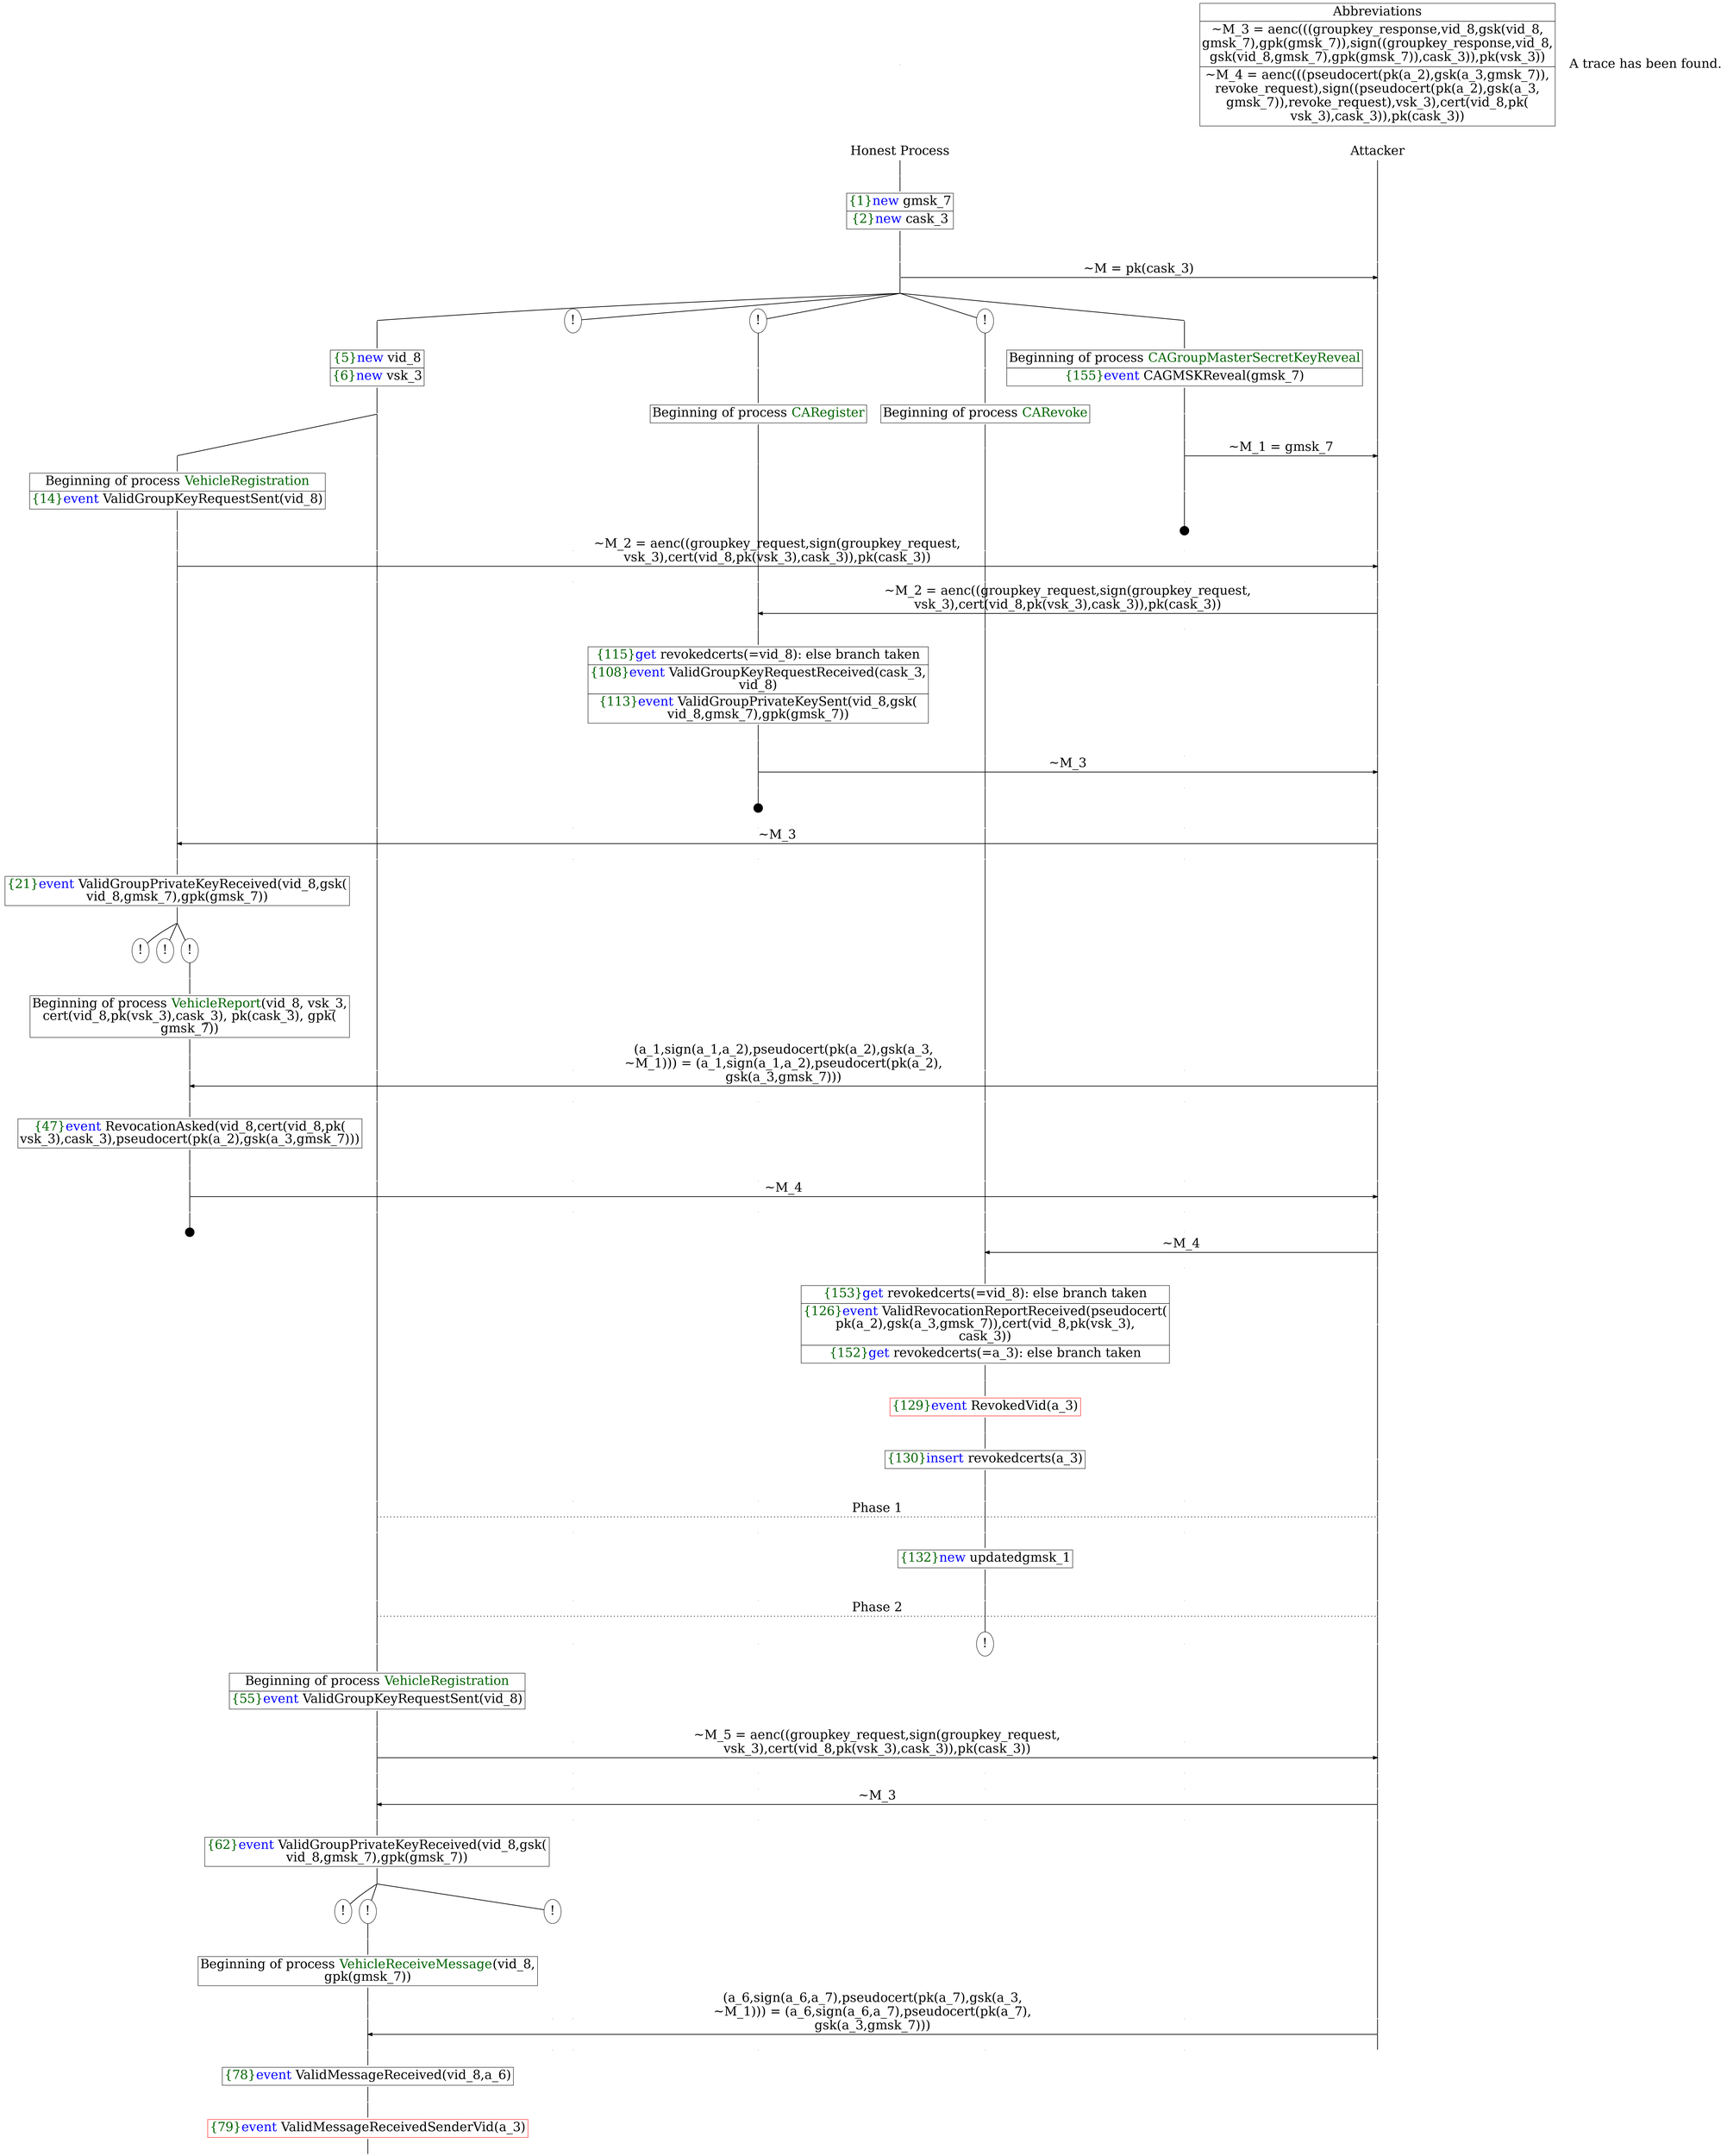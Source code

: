 digraph {
graph [ordering = out]
edge [arrowhead = none, penwidth = 1.6, fontsize = 30]
node [shape = point, width = 0, height = 0, fontsize = 30]
Trace<br/>
[label = <A trace has been found.<br/>
>, shape = plaintext]
P0__0 [label = "Honest Process", shape = plaintext]
P__0 [label = "Attacker", shape = plaintext]
Trace -> P0__0 [label = "", style = invisible, weight = 100]{rank = same; P0__0 P__0}
P0__0 -> P0__1 [label = <>, weight = 100]
P0__1 -> P0__2 [label = <>, weight = 100]
P0__2 [shape = plaintext, label = <<TABLE BORDER="0" CELLBORDER="1" CELLSPACING="0" CELLPADDING="4"> <TR><TD><FONT COLOR="darkgreen">{1}</FONT><FONT COLOR="blue">new </FONT>gmsk_7</TD></TR><TR><TD><FONT COLOR="darkgreen">{2}</FONT><FONT COLOR="blue">new </FONT>cask_3</TD></TR></TABLE>>]
P0__2 -> P0__3 [label = <>, weight = 100]
P0__3 -> P0__4 [label = <>, weight = 100]
P__0 -> P__1 [label = <>, weight = 100]
{rank = same; P__1 P0__4}
P0__4 -> P0__5 [label = <>, weight = 100]
P__1 -> P__2 [label = <>, weight = 100]
{rank = same; P__2 P0__5}
P0__5 -> P__2 [label = <~M = pk(cask_3)>, arrowhead = normal]
P0__5 -> P0__6 [label = <>, weight = 100]
P__2 -> P__3 [label = <>, weight = 100]
{rank = same; P__3 P0__6}
/*RPar */
P0__6 -> P0_4__6 [label = <>]
P0__6 -> P0_3__6 [label = <>]
P0__6 -> P0_2__6 [label = <>]
P0__6 -> P0_1__6 [label = <>]
P0__6 -> P0_0__6 [label = <>]
P0__6 [label = "", fixedsize = false, width = 0, height = 0, shape = none]
{rank = same; P0_0__6 P0_1__6 P0_2__6 P0_3__6 P0_4__6}
P0_0__6 -> P0_0__7 [label = <>, weight = 100]
P0_0__7 [shape = plaintext, label = <<TABLE BORDER="0" CELLBORDER="1" CELLSPACING="0" CELLPADDING="4"> <TR><TD>Beginning of process <FONT COLOR="darkgreen">CAGroupMasterSecretKeyReveal</FONT><br/>
</TD></TR><TR><TD><FONT COLOR="darkgreen">{155}</FONT><FONT COLOR="blue">event</FONT> CAGMSKReveal(gmsk_7)</TD></TR></TABLE>>]
P0_0__7 -> P0_0__8 [label = <>, weight = 100]
P0_0__8 -> P0_0__9 [label = <>, weight = 100]
P__3 -> P__4 [label = <>, weight = 100]
{rank = same; P__4 P0_0__9}
P0_0__9 -> P0_0__10 [label = <>, weight = 100]
P__4 -> P__5 [label = <>, weight = 100]
{rank = same; P__5 P0_0__10}
P0_0__10 -> P__5 [label = <~M_1 = gmsk_7>, arrowhead = normal]
P0_0__10 -> P0_0__11 [label = <>, weight = 100]
P__5 -> P__6 [label = <>, weight = 100]
{rank = same; P__6 P0_0__11}
P0_0__12 [label = "", width = 0.3, height = 0.3]
P0_0__11 -> P0_0__12 [label = <>, weight = 100]
P0_1__6 [label = "!", shape = ellipse]
P0_1_0__6 [label = "", fixedsize = false, width = 0, height = 0, shape = none]
P0_1__6 -> P0_1_0__6 [label = <>, weight = 100]
P0_1_0__6 -> P0_1_0__7 [label = <>, weight = 100]
P0_1_0__7 [shape = plaintext, label = <<TABLE BORDER="0" CELLBORDER="1" CELLSPACING="0" CELLPADDING="4"> <TR><TD>Beginning of process <FONT COLOR="darkgreen">CARevoke</FONT></TD></TR></TABLE>>]
P0_1_0__7 -> P0_1_0__8 [label = <>, weight = 100]
P0_2__6 [label = "!", shape = ellipse]
P0_2_0__6 [label = "", fixedsize = false, width = 0, height = 0, shape = none]
P0_2__6 -> P0_2_0__6 [label = <>, weight = 100]
P0_2_0__6 -> P0_2_0__7 [label = <>, weight = 100]
P0_2_0__7 [shape = plaintext, label = <<TABLE BORDER="0" CELLBORDER="1" CELLSPACING="0" CELLPADDING="4"> <TR><TD>Beginning of process <FONT COLOR="darkgreen">CARegister</FONT></TD></TR></TABLE>>]
P0_2_0__7 -> P0_2_0__8 [label = <>, weight = 100]
P0_3__6 [label = "!", shape = ellipse]
P0_4__6 -> P0_4__7 [label = <>, weight = 100]
P0_4__7 [shape = plaintext, label = <<TABLE BORDER="0" CELLBORDER="1" CELLSPACING="0" CELLPADDING="4"> <TR><TD><FONT COLOR="darkgreen">{5}</FONT><FONT COLOR="blue">new </FONT>vid_8</TD></TR><TR><TD><FONT COLOR="darkgreen">{6}</FONT><FONT COLOR="blue">new </FONT>vsk_3</TD></TR></TABLE>>]
P0_4__7 -> P0_4__8 [label = <>, weight = 100]
/*RPar */
P0_4__8 -> P0_4_1__8 [label = <>]
P0_4__8 -> P0_4_0__8 [label = <>]
P0_4__8 [label = "", fixedsize = false, width = 0, height = 0, shape = none]
{rank = same; P0_4_0__8 P0_4_1__8}
P0_4_1__8 -> P0_4_1__9 [label = <>, weight = 100]
P0_4_1__9 [shape = plaintext, label = <<TABLE BORDER="0" CELLBORDER="1" CELLSPACING="0" CELLPADDING="4"> <TR><TD>Beginning of process <FONT COLOR="darkgreen">VehicleRegistration</FONT></TD></TR><TR><TD><FONT COLOR="darkgreen">{14}</FONT><FONT COLOR="blue">event</FONT> ValidGroupKeyRequestSent(vid_8)</TD></TR></TABLE>>]
P0_4_1__9 -> P0_4_1__10 [label = <>, weight = 100]
P0_4_1__10 -> P0_4_1__11 [label = <>, weight = 100]
P0_4_0__8 -> P0_4_0__9 [label = <>, weight = 100]
P0_3__7 [label = "", style = invisible]
P0_3__6 -> P0_3__7 [label = <>, weight = 100, style = invisible]
P0_2_0__8 -> P0_2_0__9 [label = <>, weight = 100]
P0_1_0__8 -> P0_1_0__9 [label = <>, weight = 100]
P0_0__13 [label = "", style = invisible]
P0_0__12 -> P0_0__13 [label = <>, weight = 100, style = invisible]
P__6 -> P__7 [label = <>, weight = 100]
{rank = same; P__7 P0_0__13 P0_1_0__9 P0_2_0__9 P0_3__7 P0_4_0__9 P0_4_1__11}
P0_4_1__11 -> P0_4_1__12 [label = <>, weight = 100]
P__7 -> P__8 [label = <>, weight = 100]
{rank = same; P__8 P0_4_1__12}
P0_4_1__12 -> P__8 [label = <~M_2 = aenc((groupkey_request,sign(groupkey_request,<br/>
vsk_3),cert(vid_8,pk(vsk_3),cask_3)),pk(cask_3))>, arrowhead = normal]
P0_4_1__12 -> P0_4_1__13 [label = <>, weight = 100]
P0_4_0__9 -> P0_4_0__10 [label = <>, weight = 100]
P0_3__8 [label = "", style = invisible]
P0_3__7 -> P0_3__8 [label = <>, weight = 100, style = invisible]
P0_2_0__9 -> P0_2_0__10 [label = <>, weight = 100]
P0_1_0__9 -> P0_1_0__10 [label = <>, weight = 100]
P0_0__14 [label = "", style = invisible]
P0_0__13 -> P0_0__14 [label = <>, weight = 100, style = invisible]
P__8 -> P__9 [label = <>, weight = 100]
{rank = same; P__9 P0_0__14 P0_1_0__10 P0_2_0__10 P0_3__8 P0_4_0__10 P0_4_1__13}
P0_2_0__10 -> P0_2_0__11 [label = <>, weight = 100]
P0_1_0__10 -> P0_1_0__11 [label = <>, weight = 100]
P0_0__15 [label = "", style = invisible]
P0_0__14 -> P0_0__15 [label = <>, weight = 100, style = invisible]
P__9 -> P__10 [label = <>, weight = 100]
{rank = same; P__10 P0_0__15 P0_1_0__11 P0_2_0__11}
P0_2_0__11 -> P0_2_0__12 [label = <>, weight = 100]
P__10 -> P__11 [label = <>, weight = 100]
{rank = same; P__11 P0_2_0__12}
P0_2_0__12 -> P__11 [label = <~M_2 = aenc((groupkey_request,sign(groupkey_request,<br/>
vsk_3),cert(vid_8,pk(vsk_3),cask_3)),pk(cask_3))>, dir = back, arrowhead = normal]
P0_2_0__12 -> P0_2_0__13 [label = <>, weight = 100]
P0_1_0__11 -> P0_1_0__12 [label = <>, weight = 100]
P0_0__16 [label = "", style = invisible]
P0_0__15 -> P0_0__16 [label = <>, weight = 100, style = invisible]
P__11 -> P__12 [label = <>, weight = 100]
{rank = same; P__12 P0_0__16 P0_1_0__12 P0_2_0__13}
P0_2_0__13 -> P0_2_0__14 [label = <>, weight = 100]
P0_2_0__14 [shape = plaintext, label = <<TABLE BORDER="0" CELLBORDER="1" CELLSPACING="0" CELLPADDING="4"> <TR><TD><FONT COLOR="darkgreen">{115}</FONT><FONT COLOR="blue">get</FONT> revokedcerts(=vid_8): else branch taken<br/>
</TD></TR><TR><TD><FONT COLOR="darkgreen">{108}</FONT><FONT COLOR="blue">event</FONT> ValidGroupKeyRequestReceived(cask_3,<br/>
vid_8)</TD></TR><TR><TD><FONT COLOR="darkgreen">{113}</FONT><FONT COLOR="blue">event</FONT> ValidGroupPrivateKeySent(vid_8,gsk(<br/>
vid_8,gmsk_7),gpk(gmsk_7))</TD></TR></TABLE>>]
P0_2_0__14 -> P0_2_0__15 [label = <>, weight = 100]
P__12 -> P__13 [label = <>, weight = 100]
{rank = same; P__13 P0_2_0__14}
P0_2_0__15 -> P0_2_0__16 [label = <>, weight = 100]
P0_1_0__12 -> P0_1_0__13 [label = <>, weight = 100]
P0_0__17 [label = "", style = invisible]
P0_0__16 -> P0_0__17 [label = <>, weight = 100, style = invisible]
P__13 -> P__14 [label = <>, weight = 100]
{rank = same; P__14 P0_0__17 P0_1_0__13 P0_2_0__16}
P0_2_0__16 -> P0_2_0__17 [label = <>, weight = 100]
P__14 -> P__15 [label = <>, weight = 100]
{rank = same; P__15 P0_2_0__17}
P0_2_0__17 -> P__15 [label = <~M_3>, arrowhead = normal]
P0_2_0__17 -> P0_2_0__18 [label = <>, weight = 100]
P0_1_0__13 -> P0_1_0__14 [label = <>, weight = 100]
P0_0__18 [label = "", style = invisible]
P0_0__17 -> P0_0__18 [label = <>, weight = 100, style = invisible]
P__15 -> P__16 [label = <>, weight = 100]
{rank = same; P__16 P0_0__18 P0_1_0__14 P0_2_0__18}
P0_2_0__19 [label = "", width = 0.3, height = 0.3]
P0_2_0__18 -> P0_2_0__19 [label = <>, weight = 100]
P0_4_1__13 -> P0_4_1__14 [label = <>, weight = 100]
P0_4_0__10 -> P0_4_0__11 [label = <>, weight = 100]
P0_3__9 [label = "", style = invisible]
P0_3__8 -> P0_3__9 [label = <>, weight = 100, style = invisible]
P0_2_0__20 [label = "", style = invisible]
P0_2_0__19 -> P0_2_0__20 [label = <>, weight = 100, style = invisible]
P0_1_0__14 -> P0_1_0__15 [label = <>, weight = 100]
P0_0__19 [label = "", style = invisible]
P0_0__18 -> P0_0__19 [label = <>, weight = 100, style = invisible]
P__16 -> P__17 [label = <>, weight = 100]
{rank = same; P__17 P0_0__19 P0_1_0__15 P0_2_0__20 P0_3__9 P0_4_0__11 P0_4_1__14}
P0_4_1__14 -> P0_4_1__15 [label = <>, weight = 100]
P__17 -> P__18 [label = <>, weight = 100]
{rank = same; P__18 P0_4_1__15}
P0_4_1__15 -> P__18 [label = <~M_3>, dir = back, arrowhead = normal]
P0_4_1__15 -> P0_4_1__16 [label = <>, weight = 100]
P0_4_0__11 -> P0_4_0__12 [label = <>, weight = 100]
P0_3__10 [label = "", style = invisible]
P0_3__9 -> P0_3__10 [label = <>, weight = 100, style = invisible]
P0_2_0__21 [label = "", style = invisible]
P0_2_0__20 -> P0_2_0__21 [label = <>, weight = 100, style = invisible]
P0_1_0__15 -> P0_1_0__16 [label = <>, weight = 100]
P0_0__20 [label = "", style = invisible]
P0_0__19 -> P0_0__20 [label = <>, weight = 100, style = invisible]
P__18 -> P__19 [label = <>, weight = 100]
{rank = same; P__19 P0_0__20 P0_1_0__16 P0_2_0__21 P0_3__10 P0_4_0__12 P0_4_1__16}
P0_4_1__16 -> P0_4_1__17 [label = <>, weight = 100]
P0_4_1__17 [shape = plaintext, label = <<TABLE BORDER="0" CELLBORDER="1" CELLSPACING="0" CELLPADDING="4"> <TR><TD><FONT COLOR="darkgreen">{21}</FONT><FONT COLOR="blue">event</FONT> ValidGroupPrivateKeyReceived(vid_8,gsk(<br/>
vid_8,gmsk_7),gpk(gmsk_7))</TD></TR></TABLE>>]
P0_4_1__17 -> P0_4_1__18 [label = <>, weight = 100]
/*RPar */
P0_4_1__18 -> P0_4_1_2__18 [label = <>]
P0_4_1__18 -> P0_4_1_1__18 [label = <>]
P0_4_1__18 -> P0_4_1_0__18 [label = <>]
P0_4_1__18 [label = "", fixedsize = false, width = 0, height = 0, shape = none]
{rank = same; P0_4_1_0__18 P0_4_1_1__18 P0_4_1_2__18}
P0_4_1_0__18 [label = "!", shape = ellipse]
P0_4_1_0_0__18 [label = "", fixedsize = false, width = 0, height = 0, shape = none]
P0_4_1_0__18 -> P0_4_1_0_0__18 [label = <>, weight = 100]
P0_4_1_0_0__18 -> P0_4_1_0_0__19 [label = <>, weight = 100]
P0_4_1_0_0__19 [shape = plaintext, label = <<TABLE BORDER="0" CELLBORDER="1" CELLSPACING="0" CELLPADDING="4"> <TR><TD>Beginning of process <FONT COLOR="darkgreen">VehicleReport</FONT>(vid_8, vsk_3,<br/>
cert(vid_8,pk(vsk_3),cask_3), pk(cask_3), gpk(<br/>
gmsk_7))</TD></TR></TABLE>>]
P0_4_1_0_0__19 -> P0_4_1_0_0__20 [label = <>, weight = 100]
P0_4_1_1__18 [label = "!", shape = ellipse]
P0_4_1_2__18 [label = "!", shape = ellipse]
P0_4_1_0_0__20 -> P0_4_1_0_0__21 [label = <>, weight = 100]
P0_4_0__12 -> P0_4_0__13 [label = <>, weight = 100]
P0_3__11 [label = "", style = invisible]
P0_3__10 -> P0_3__11 [label = <>, weight = 100, style = invisible]
P0_2_0__22 [label = "", style = invisible]
P0_2_0__21 -> P0_2_0__22 [label = <>, weight = 100, style = invisible]
P0_1_0__16 -> P0_1_0__17 [label = <>, weight = 100]
P0_0__21 [label = "", style = invisible]
P0_0__20 -> P0_0__21 [label = <>, weight = 100, style = invisible]
P__19 -> P__20 [label = <>, weight = 100]
{rank = same; P__20 P0_0__21 P0_1_0__17 P0_2_0__22 P0_3__11 P0_4_0__13 P0_4_1_0_0__21}
P0_4_1_0_0__21 -> P0_4_1_0_0__22 [label = <>, weight = 100]
P__20 -> P__21 [label = <>, weight = 100]
{rank = same; P__21 P0_4_1_0_0__22}
P0_4_1_0_0__22 -> P__21 [label = <(a_1,sign(a_1,a_2),pseudocert(pk(a_2),gsk(a_3,<br/>
~M_1))) = (a_1,sign(a_1,a_2),pseudocert(pk(a_2),<br/>
gsk(a_3,gmsk_7)))>, dir = back, arrowhead = normal]
P0_4_1_0_0__22 -> P0_4_1_0_0__23 [label = <>, weight = 100]
P0_4_0__13 -> P0_4_0__14 [label = <>, weight = 100]
P0_3__12 [label = "", style = invisible]
P0_3__11 -> P0_3__12 [label = <>, weight = 100, style = invisible]
P0_2_0__23 [label = "", style = invisible]
P0_2_0__22 -> P0_2_0__23 [label = <>, weight = 100, style = invisible]
P0_1_0__17 -> P0_1_0__18 [label = <>, weight = 100]
P0_0__22 [label = "", style = invisible]
P0_0__21 -> P0_0__22 [label = <>, weight = 100, style = invisible]
P__21 -> P__22 [label = <>, weight = 100]
{rank = same; P__22 P0_0__22 P0_1_0__18 P0_2_0__23 P0_3__12 P0_4_0__14 P0_4_1_0_0__23}
P0_4_1_0_0__23 -> P0_4_1_0_0__24 [label = <>, weight = 100]
P0_4_1_0_0__24 [shape = plaintext, label = <<TABLE BORDER="0" CELLBORDER="1" CELLSPACING="0" CELLPADDING="4"> <TR><TD><FONT COLOR="darkgreen">{47}</FONT><FONT COLOR="blue">event</FONT> RevocationAsked(vid_8,cert(vid_8,pk(<br/>
vsk_3),cask_3),pseudocert(pk(a_2),gsk(a_3,gmsk_7)))<br/>
</TD></TR></TABLE>>]
P0_4_1_0_0__24 -> P0_4_1_0_0__25 [label = <>, weight = 100]
P0_4_1_0_0__25 -> P0_4_1_0_0__26 [label = <>, weight = 100]
P0_4_0__14 -> P0_4_0__15 [label = <>, weight = 100]
P0_3__13 [label = "", style = invisible]
P0_3__12 -> P0_3__13 [label = <>, weight = 100, style = invisible]
P0_2_0__24 [label = "", style = invisible]
P0_2_0__23 -> P0_2_0__24 [label = <>, weight = 100, style = invisible]
P0_1_0__18 -> P0_1_0__19 [label = <>, weight = 100]
P0_0__23 [label = "", style = invisible]
P0_0__22 -> P0_0__23 [label = <>, weight = 100, style = invisible]
P__22 -> P__23 [label = <>, weight = 100]
{rank = same; P__23 P0_0__23 P0_1_0__19 P0_2_0__24 P0_3__13 P0_4_0__15 P0_4_1_0_0__26}
P0_4_1_0_0__26 -> P0_4_1_0_0__27 [label = <>, weight = 100]
P__23 -> P__24 [label = <>, weight = 100]
{rank = same; P__24 P0_4_1_0_0__27}
P0_4_1_0_0__27 -> P__24 [label = <~M_4>, arrowhead = normal]
P0_4_1_0_0__27 -> P0_4_1_0_0__28 [label = <>, weight = 100]
P0_4_0__15 -> P0_4_0__16 [label = <>, weight = 100]
P0_3__14 [label = "", style = invisible]
P0_3__13 -> P0_3__14 [label = <>, weight = 100, style = invisible]
P0_2_0__25 [label = "", style = invisible]
P0_2_0__24 -> P0_2_0__25 [label = <>, weight = 100, style = invisible]
P0_1_0__19 -> P0_1_0__20 [label = <>, weight = 100]
P0_0__24 [label = "", style = invisible]
P0_0__23 -> P0_0__24 [label = <>, weight = 100, style = invisible]
P__24 -> P__25 [label = <>, weight = 100]
{rank = same; P__25 P0_0__24 P0_1_0__20 P0_2_0__25 P0_3__14 P0_4_0__16 P0_4_1_0_0__28}
P0_4_1_0_0__29 [label = "", width = 0.3, height = 0.3]
P0_4_1_0_0__28 -> P0_4_1_0_0__29 [label = <>, weight = 100]
P0_1_0__20 -> P0_1_0__21 [label = <>, weight = 100]
P0_0__25 [label = "", style = invisible]
P0_0__24 -> P0_0__25 [label = <>, weight = 100, style = invisible]
P__25 -> P__26 [label = <>, weight = 100]
{rank = same; P__26 P0_0__25 P0_1_0__21}
P0_1_0__21 -> P0_1_0__22 [label = <>, weight = 100]
P__26 -> P__27 [label = <>, weight = 100]
{rank = same; P__27 P0_1_0__22}
P0_1_0__22 -> P__27 [label = <~M_4>, dir = back, arrowhead = normal]
P0_1_0__22 -> P0_1_0__23 [label = <>, weight = 100]
P0_0__26 [label = "", style = invisible]
P0_0__25 -> P0_0__26 [label = <>, weight = 100, style = invisible]
P__27 -> P__28 [label = <>, weight = 100]
{rank = same; P__28 P0_0__26 P0_1_0__23}
P0_1_0__23 -> P0_1_0__24 [label = <>, weight = 100]
P0_1_0__24 [shape = plaintext, label = <<TABLE BORDER="0" CELLBORDER="1" CELLSPACING="0" CELLPADDING="4"> <TR><TD><FONT COLOR="darkgreen">{153}</FONT><FONT COLOR="blue">get</FONT> revokedcerts(=vid_8): else branch taken<br/>
</TD></TR><TR><TD><FONT COLOR="darkgreen">{126}</FONT><FONT COLOR="blue">event</FONT> ValidRevocationReportReceived(pseudocert(<br/>
pk(a_2),gsk(a_3,gmsk_7)),cert(vid_8,pk(vsk_3),<br/>
cask_3))</TD></TR><TR><TD><FONT COLOR="darkgreen">{152}</FONT><FONT COLOR="blue">get</FONT> revokedcerts(=a_3): else branch taken<br/>
</TD></TR></TABLE>>]
P0_1_0__24 -> P0_1_0__25 [label = <>, weight = 100]
P__28 -> P__29 [label = <>, weight = 100]
{rank = same; P__29 P0_1_0__24}
P0_1_0__25 -> P0_1_0__26 [label = <>, weight = 100]
P0_1_0__26 [color = red, shape = plaintext, label = <<TABLE BORDER="0" CELLBORDER="1" CELLSPACING="0" CELLPADDING="4"> <TR><TD><FONT COLOR="darkgreen">{129}</FONT><FONT COLOR="blue">event</FONT> RevokedVid(a_3)</TD></TR></TABLE>>]
P0_1_0__26 -> P0_1_0__27 [label = <>, weight = 100]
P0_1_0__27 -> P0_1_0__28 [label = <>, weight = 100]
P0_1_0__28 [shape = plaintext, label = <<TABLE BORDER="0" CELLBORDER="1" CELLSPACING="0" CELLPADDING="4"> <TR><TD><FONT COLOR="darkgreen">{130}</FONT><FONT COLOR="blue">insert </FONT>revokedcerts(a_3)</TD></TR></TABLE>>]
P0_1_0__28 -> P0_1_0__29 [label = <>, weight = 100]
P__29 -> P__30 [label = <>, weight = 100]
{rank = same; P__30 P0_1_0__28}
P0_4_0__16 -> P0_4_0__17 [label = <>, weight = 100]
P0_3__15 [label = "", style = invisible]
P0_3__14 -> P0_3__15 [label = <>, weight = 100, style = invisible]
P0_2_0__26 [label = "", style = invisible]
P0_2_0__25 -> P0_2_0__26 [label = <>, weight = 100, style = invisible]
P0_1_0__29 -> P0_1_0__30 [label = <>, weight = 100]
P0_0__27 [label = "", style = invisible]
P0_0__26 -> P0_0__27 [label = <>, weight = 100, style = invisible]
P__30 -> P__31 [label = <>, weight = 100]
{rank = same; P__31 P0_0__27 P0_1_0__30 P0_2_0__26 P0_3__15 P0_4_0__17}
P0_4_0__17 -> P0_4_0__18 [label = <>, weight = 100]
P__31 -> P__32 [label = <>, weight = 100]
{rank = same; P__32 P0_4_0__18}
P0_4_0__18 -> P__32 [label = <Phase 1>, style = dotted]
P0_4_0__18 -> P0_4_0__19 [label = <>, weight = 100]
P0_3__16 [label = "", style = invisible]
P0_3__15 -> P0_3__16 [label = <>, weight = 100, style = invisible]
P0_2_0__27 [label = "", style = invisible]
P0_2_0__26 -> P0_2_0__27 [label = <>, weight = 100, style = invisible]
P0_1_0__30 -> P0_1_0__31 [label = <>, weight = 100]
P0_0__28 [label = "", style = invisible]
P0_0__27 -> P0_0__28 [label = <>, weight = 100, style = invisible]
P__32 -> P__33 [label = <>, weight = 100]
{rank = same; P__33 P0_0__28 P0_1_0__31 P0_2_0__27 P0_3__16 P0_4_0__19}
P0_1_0__31 -> P0_1_0__32 [label = <>, weight = 100]
P0_1_0__32 [shape = plaintext, label = <<TABLE BORDER="0" CELLBORDER="1" CELLSPACING="0" CELLPADDING="4"> <TR><TD><FONT COLOR="darkgreen">{132}</FONT><FONT COLOR="blue">new </FONT>updatedgmsk_1</TD></TR></TABLE>>]
P0_1_0__32 -> P0_1_0__33 [label = <>, weight = 100]
P0_4_0__19 -> P0_4_0__20 [label = <>, weight = 100]
P0_3__17 [label = "", style = invisible]
P0_3__16 -> P0_3__17 [label = <>, weight = 100, style = invisible]
P0_2_0__28 [label = "", style = invisible]
P0_2_0__27 -> P0_2_0__28 [label = <>, weight = 100, style = invisible]
P0_1_0__33 -> P0_1_0__34 [label = <>, weight = 100]
P0_0__29 [label = "", style = invisible]
P0_0__28 -> P0_0__29 [label = <>, weight = 100, style = invisible]
P__33 -> P__34 [label = <>, weight = 100]
{rank = same; P__34 P0_0__29 P0_1_0__34 P0_2_0__28 P0_3__17 P0_4_0__20}
P0_4_0__20 -> P0_4_0__21 [label = <>, weight = 100]
P__34 -> P__35 [label = <>, weight = 100]
{rank = same; P__35 P0_4_0__21}
P0_4_0__21 -> P__35 [label = <Phase 2>, style = dotted]
P0_4_0__21 -> P0_4_0__22 [label = <>, weight = 100]
P0_3__18 [label = "", style = invisible]
P0_3__17 -> P0_3__18 [label = <>, weight = 100, style = invisible]
P0_2_0__29 [label = "", style = invisible]
P0_2_0__28 -> P0_2_0__29 [label = <>, weight = 100, style = invisible]
P0_1_0__34 -> P0_1_0__35 [label = <>, weight = 100]
P0_0__30 [label = "", style = invisible]
P0_0__29 -> P0_0__30 [label = <>, weight = 100, style = invisible]
P__35 -> P__36 [label = <>, weight = 100]
{rank = same; P__36 P0_0__30 P0_1_0__35 P0_2_0__29 P0_3__18 P0_4_0__22}
P0_1_0__35 [label = "!", shape = ellipse]
P0_4_0__22 -> P0_4_0__23 [label = <>, weight = 100]
P0_4_0__23 [shape = plaintext, label = <<TABLE BORDER="0" CELLBORDER="1" CELLSPACING="0" CELLPADDING="4"> <TR><TD>Beginning of process <FONT COLOR="darkgreen">VehicleRegistration</FONT></TD></TR><TR><TD><FONT COLOR="darkgreen">{55}</FONT><FONT COLOR="blue">event</FONT> ValidGroupKeyRequestSent(vid_8)</TD></TR></TABLE>>]
P0_4_0__23 -> P0_4_0__24 [label = <>, weight = 100]
P0_4_0__24 -> P0_4_0__25 [label = <>, weight = 100]
P0_3__19 [label = "", style = invisible]
P0_3__18 -> P0_3__19 [label = <>, weight = 100, style = invisible]
P0_2_0__30 [label = "", style = invisible]
P0_2_0__29 -> P0_2_0__30 [label = <>, weight = 100, style = invisible]
P0_1_0__36 [label = "", style = invisible]
P0_1_0__35 -> P0_1_0__36 [label = <>, weight = 100, style = invisible]
P0_0__31 [label = "", style = invisible]
P0_0__30 -> P0_0__31 [label = <>, weight = 100, style = invisible]
P__36 -> P__37 [label = <>, weight = 100]
{rank = same; P__37 P0_0__31 P0_1_0__36 P0_2_0__30 P0_3__19 P0_4_0__25}
P0_4_0__25 -> P0_4_0__26 [label = <>, weight = 100]
P__37 -> P__38 [label = <>, weight = 100]
{rank = same; P__38 P0_4_0__26}
P0_4_0__26 -> P__38 [label = <~M_5 = aenc((groupkey_request,sign(groupkey_request,<br/>
vsk_3),cert(vid_8,pk(vsk_3),cask_3)),pk(cask_3))>, arrowhead = normal]
P0_4_0__26 -> P0_4_0__27 [label = <>, weight = 100]
P0_3__20 [label = "", style = invisible]
P0_3__19 -> P0_3__20 [label = <>, weight = 100, style = invisible]
P0_2_0__31 [label = "", style = invisible]
P0_2_0__30 -> P0_2_0__31 [label = <>, weight = 100, style = invisible]
P0_1_0__37 [label = "", style = invisible]
P0_1_0__36 -> P0_1_0__37 [label = <>, weight = 100, style = invisible]
P0_0__32 [label = "", style = invisible]
P0_0__31 -> P0_0__32 [label = <>, weight = 100, style = invisible]
P__38 -> P__39 [label = <>, weight = 100]
{rank = same; P__39 P0_0__32 P0_1_0__37 P0_2_0__31 P0_3__20 P0_4_0__27}
P0_4_0__27 -> P0_4_0__28 [label = <>, weight = 100]
P0_3__21 [label = "", style = invisible]
P0_3__20 -> P0_3__21 [label = <>, weight = 100, style = invisible]
P0_2_0__32 [label = "", style = invisible]
P0_2_0__31 -> P0_2_0__32 [label = <>, weight = 100, style = invisible]
P0_1_0__38 [label = "", style = invisible]
P0_1_0__37 -> P0_1_0__38 [label = <>, weight = 100, style = invisible]
P0_0__33 [label = "", style = invisible]
P0_0__32 -> P0_0__33 [label = <>, weight = 100, style = invisible]
P__39 -> P__40 [label = <>, weight = 100]
{rank = same; P__40 P0_0__33 P0_1_0__38 P0_2_0__32 P0_3__21 P0_4_0__28}
P0_4_0__28 -> P0_4_0__29 [label = <>, weight = 100]
P__40 -> P__41 [label = <>, weight = 100]
{rank = same; P__41 P0_4_0__29}
P0_4_0__29 -> P__41 [label = <~M_3>, dir = back, arrowhead = normal]
P0_4_0__29 -> P0_4_0__30 [label = <>, weight = 100]
P0_3__22 [label = "", style = invisible]
P0_3__21 -> P0_3__22 [label = <>, weight = 100, style = invisible]
P0_2_0__33 [label = "", style = invisible]
P0_2_0__32 -> P0_2_0__33 [label = <>, weight = 100, style = invisible]
P0_1_0__39 [label = "", style = invisible]
P0_1_0__38 -> P0_1_0__39 [label = <>, weight = 100, style = invisible]
P0_0__34 [label = "", style = invisible]
P0_0__33 -> P0_0__34 [label = <>, weight = 100, style = invisible]
P__41 -> P__42 [label = <>, weight = 100]
{rank = same; P__42 P0_0__34 P0_1_0__39 P0_2_0__33 P0_3__22 P0_4_0__30}
P0_4_0__30 -> P0_4_0__31 [label = <>, weight = 100]
P0_4_0__31 [shape = plaintext, label = <<TABLE BORDER="0" CELLBORDER="1" CELLSPACING="0" CELLPADDING="4"> <TR><TD><FONT COLOR="darkgreen">{62}</FONT><FONT COLOR="blue">event</FONT> ValidGroupPrivateKeyReceived(vid_8,gsk(<br/>
vid_8,gmsk_7),gpk(gmsk_7))</TD></TR></TABLE>>]
P0_4_0__31 -> P0_4_0__32 [label = <>, weight = 100]
/*RPar */
P0_4_0__32 -> P0_4_0_2__32 [label = <>]
P0_4_0__32 -> P0_4_0_1__32 [label = <>]
P0_4_0__32 -> P0_4_0_0__32 [label = <>]
P0_4_0__32 [label = "", fixedsize = false, width = 0, height = 0, shape = none]
{rank = same; P0_4_0_0__32 P0_4_0_1__32 P0_4_0_2__32}
P0_4_0_0__32 [label = "!", shape = ellipse]
P0_4_0_1__32 [label = "!", shape = ellipse]
P0_4_0_1_0__32 [label = "", fixedsize = false, width = 0, height = 0, shape = none]
P0_4_0_1__32 -> P0_4_0_1_0__32 [label = <>, weight = 100]
P0_4_0_1_0__32 -> P0_4_0_1_0__33 [label = <>, weight = 100]
P0_4_0_1_0__33 [shape = plaintext, label = <<TABLE BORDER="0" CELLBORDER="1" CELLSPACING="0" CELLPADDING="4"> <TR><TD>Beginning of process <FONT COLOR="darkgreen">VehicleReceiveMessage</FONT>(vid_8,<br/>
gpk(gmsk_7))</TD></TR></TABLE>>]
P0_4_0_1_0__33 -> P0_4_0_1_0__34 [label = <>, weight = 100]
P0_4_0_2__32 [label = "!", shape = ellipse]
P0_4_0_1_0__34 -> P0_4_0_1_0__35 [label = <>, weight = 100]
P0_4_0_0__33 [label = "", style = invisible]
P0_4_0_0__32 -> P0_4_0_0__33 [label = <>, weight = 100, style = invisible]
P0_3__23 [label = "", style = invisible]
P0_3__22 -> P0_3__23 [label = <>, weight = 100, style = invisible]
P0_2_0__34 [label = "", style = invisible]
P0_2_0__33 -> P0_2_0__34 [label = <>, weight = 100, style = invisible]
P0_1_0__40 [label = "", style = invisible]
P0_1_0__39 -> P0_1_0__40 [label = <>, weight = 100, style = invisible]
P0_0__35 [label = "", style = invisible]
P0_0__34 -> P0_0__35 [label = <>, weight = 100, style = invisible]
P__42 -> P__43 [label = <>, weight = 100]
{rank = same; P__43 P0_0__35 P0_1_0__40 P0_2_0__34 P0_3__23 P0_4_0_0__33 P0_4_0_1_0__35}
P0_4_0_1_0__35 -> P0_4_0_1_0__36 [label = <>, weight = 100]
P__43 -> P__44 [label = <>, weight = 100]
{rank = same; P__44 P0_4_0_1_0__36}
P0_4_0_1_0__36 -> P__44 [label = <(a_6,sign(a_6,a_7),pseudocert(pk(a_7),gsk(a_3,<br/>
~M_1))) = (a_6,sign(a_6,a_7),pseudocert(pk(a_7),<br/>
gsk(a_3,gmsk_7)))>, dir = back, arrowhead = normal]
P0_4_0_1_0__36 -> P0_4_0_1_0__37 [label = <>, weight = 100]
P0_4_0_0__34 [label = "", style = invisible]
P0_4_0_0__33 -> P0_4_0_0__34 [label = <>, weight = 100, style = invisible]
P0_3__24 [label = "", style = invisible]
P0_3__23 -> P0_3__24 [label = <>, weight = 100, style = invisible]
P0_2_0__35 [label = "", style = invisible]
P0_2_0__34 -> P0_2_0__35 [label = <>, weight = 100, style = invisible]
P0_1_0__41 [label = "", style = invisible]
P0_1_0__40 -> P0_1_0__41 [label = <>, weight = 100, style = invisible]
P0_0__36 [label = "", style = invisible]
P0_0__35 -> P0_0__36 [label = <>, weight = 100, style = invisible]
P__44 -> P__45 [label = <>, weight = 100]
{rank = same; P__45 P0_0__36 P0_1_0__41 P0_2_0__35 P0_3__24 P0_4_0_0__34 P0_4_0_1_0__37}
P0_4_0_1_0__37 -> P0_4_0_1_0__38 [label = <>, weight = 100]
P0_4_0_1_0__38 [shape = plaintext, label = <<TABLE BORDER="0" CELLBORDER="1" CELLSPACING="0" CELLPADDING="4"> <TR><TD><FONT COLOR="darkgreen">{78}</FONT><FONT COLOR="blue">event</FONT> ValidMessageReceived(vid_8,a_6)</TD></TR></TABLE>>]
P0_4_0_1_0__38 -> P0_4_0_1_0__39 [label = <>, weight = 100]
P0_4_0_1_0__39 -> P0_4_0_1_0__40 [label = <>, weight = 100]
P0_4_0_1_0__40 [color = red, shape = plaintext, label = <<TABLE BORDER="0" CELLBORDER="1" CELLSPACING="0" CELLPADDING="4"> <TR><TD><FONT COLOR="darkgreen">{79}</FONT><FONT COLOR="blue">event</FONT> ValidMessageReceivedSenderVid(a_3)</TD></TR></TABLE>>]
P0_4_0_1_0__40 -> P0_4_0_1_0__41 [label = <>, weight = 100]
Abbrev [shape = plaintext, label = <<TABLE BORDER="0" CELLBORDER="1" CELLSPACING="0" CELLPADDING="4"><TR> <TD> Abbreviations </TD></TR><TR><TD>~M_3 = aenc(((groupkey_response,vid_8,gsk(vid_8,<br/>
gmsk_7),gpk(gmsk_7)),sign((groupkey_response,vid_8,<br/>
gsk(vid_8,gmsk_7),gpk(gmsk_7)),cask_3)),pk(vsk_3))</TD></TR><TR><TD>~M_4 = aenc(((pseudocert(pk(a_2),gsk(a_3,gmsk_7)),<br/>
revoke_request),sign((pseudocert(pk(a_2),gsk(a_3,<br/>
gmsk_7)),revoke_request),vsk_3),cert(vid_8,pk(<br/>
vsk_3),cask_3)),pk(cask_3))</TD></TR></TABLE>>]Abbrev -> P__0 [style = invisible, weight =100]}